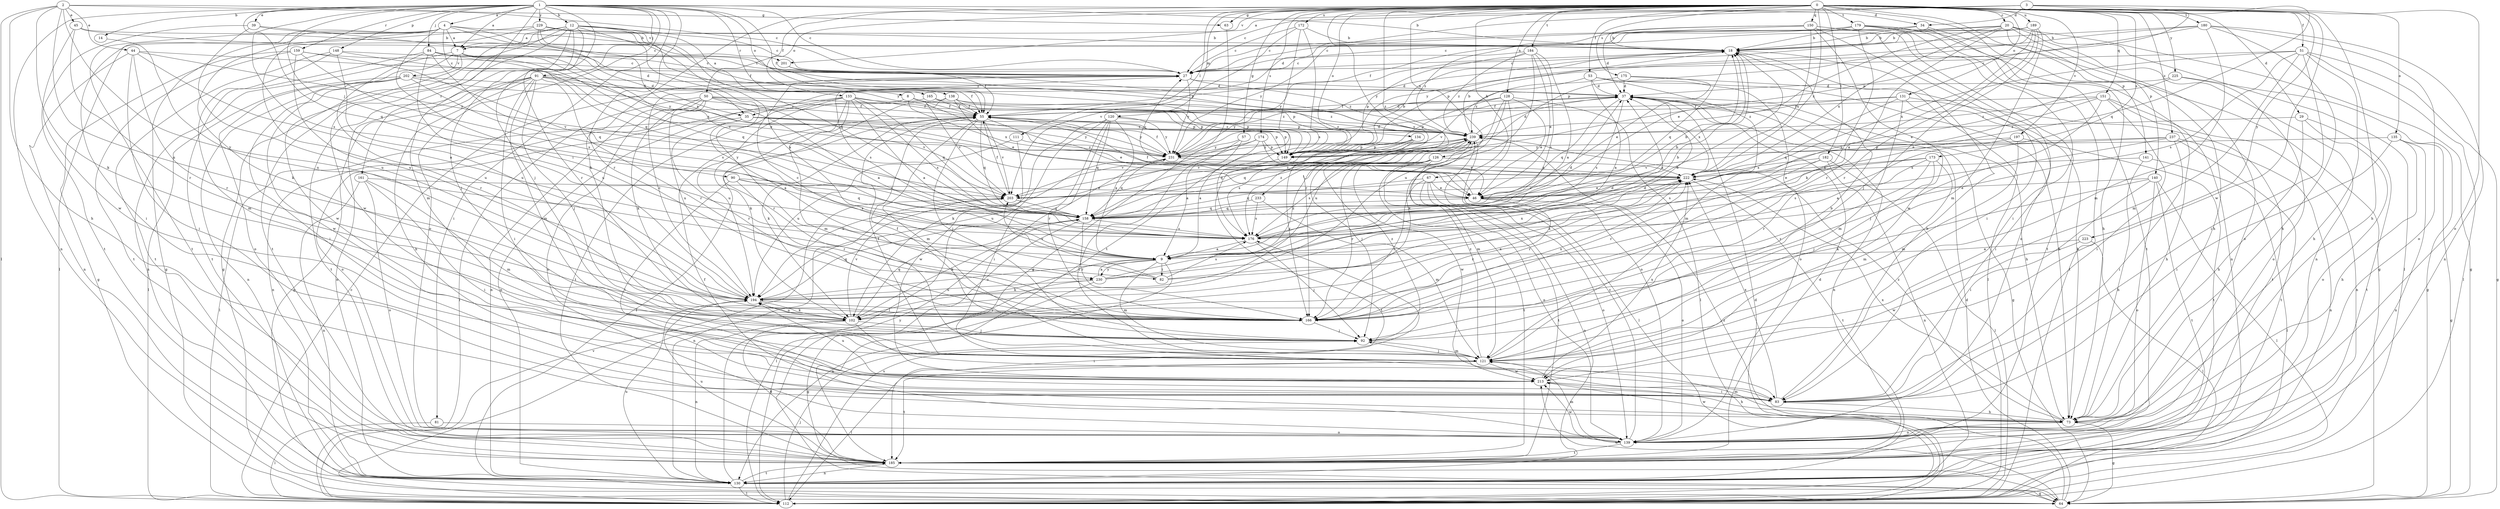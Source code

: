 strict digraph  {
0;
1;
2;
3;
4;
7;
8;
9;
12;
14;
18;
20;
27;
29;
34;
35;
37;
39;
44;
45;
46;
50;
51;
53;
55;
57;
63;
64;
67;
73;
81;
82;
83;
84;
90;
91;
92;
102;
111;
112;
120;
121;
126;
128;
130;
131;
133;
134;
135;
138;
139;
140;
141;
148;
149;
150;
151;
158;
159;
161;
165;
166;
172;
173;
174;
175;
176;
179;
180;
182;
184;
185;
189;
194;
197;
201;
202;
203;
213;
222;
223;
225;
229;
230;
231;
233;
237;
239;
0 -> 20  [label=c];
0 -> 29  [label=d];
0 -> 50  [label=f];
0 -> 51  [label=f];
0 -> 53  [label=f];
0 -> 57  [label=g];
0 -> 63  [label=g];
0 -> 67  [label=h];
0 -> 73  [label=h];
0 -> 102  [label=k];
0 -> 111  [label=l];
0 -> 120  [label=m];
0 -> 126  [label=n];
0 -> 128  [label=n];
0 -> 131  [label=o];
0 -> 133  [label=o];
0 -> 134  [label=o];
0 -> 135  [label=o];
0 -> 140  [label=p];
0 -> 141  [label=p];
0 -> 150  [label=q];
0 -> 151  [label=q];
0 -> 172  [label=s];
0 -> 173  [label=s];
0 -> 174  [label=s];
0 -> 175  [label=s];
0 -> 176  [label=s];
0 -> 179  [label=t];
0 -> 180  [label=t];
0 -> 182  [label=t];
0 -> 184  [label=t];
0 -> 189  [label=u];
0 -> 197  [label=v];
0 -> 201  [label=v];
0 -> 213  [label=w];
0 -> 222  [label=x];
0 -> 223  [label=y];
0 -> 225  [label=y];
0 -> 233  [label=z];
0 -> 237  [label=z];
1 -> 4  [label=a];
1 -> 7  [label=a];
1 -> 12  [label=b];
1 -> 14  [label=b];
1 -> 18  [label=b];
1 -> 27  [label=c];
1 -> 34  [label=d];
1 -> 39  [label=e];
1 -> 55  [label=f];
1 -> 81  [label=i];
1 -> 84  [label=j];
1 -> 90  [label=j];
1 -> 91  [label=j];
1 -> 92  [label=j];
1 -> 130  [label=n];
1 -> 138  [label=o];
1 -> 139  [label=o];
1 -> 148  [label=p];
1 -> 158  [label=q];
1 -> 159  [label=r];
1 -> 161  [label=r];
1 -> 165  [label=r];
1 -> 166  [label=r];
1 -> 176  [label=s];
1 -> 229  [label=y];
2 -> 27  [label=c];
2 -> 44  [label=e];
2 -> 45  [label=e];
2 -> 63  [label=g];
2 -> 73  [label=h];
2 -> 102  [label=k];
2 -> 112  [label=l];
2 -> 194  [label=u];
2 -> 230  [label=y];
3 -> 7  [label=a];
3 -> 27  [label=c];
3 -> 34  [label=d];
3 -> 35  [label=d];
3 -> 139  [label=o];
3 -> 149  [label=p];
3 -> 158  [label=q];
4 -> 7  [label=a];
4 -> 35  [label=d];
4 -> 64  [label=g];
4 -> 82  [label=i];
4 -> 102  [label=k];
4 -> 112  [label=l];
4 -> 149  [label=p];
4 -> 158  [label=q];
4 -> 185  [label=t];
4 -> 201  [label=v];
7 -> 35  [label=d];
7 -> 130  [label=n];
7 -> 139  [label=o];
7 -> 158  [label=q];
7 -> 202  [label=v];
7 -> 203  [label=v];
7 -> 213  [label=w];
8 -> 55  [label=f];
8 -> 130  [label=n];
8 -> 149  [label=p];
8 -> 222  [label=x];
9 -> 18  [label=b];
9 -> 82  [label=i];
9 -> 102  [label=k];
9 -> 121  [label=m];
9 -> 130  [label=n];
9 -> 194  [label=u];
9 -> 222  [label=x];
9 -> 230  [label=y];
12 -> 7  [label=a];
12 -> 8  [label=a];
12 -> 9  [label=a];
12 -> 27  [label=c];
12 -> 64  [label=g];
12 -> 92  [label=j];
12 -> 121  [label=m];
12 -> 158  [label=q];
12 -> 166  [label=r];
12 -> 185  [label=t];
12 -> 213  [label=w];
12 -> 230  [label=y];
14 -> 194  [label=u];
18 -> 27  [label=c];
18 -> 112  [label=l];
18 -> 158  [label=q];
18 -> 231  [label=y];
20 -> 18  [label=b];
20 -> 27  [label=c];
20 -> 46  [label=e];
20 -> 64  [label=g];
20 -> 73  [label=h];
20 -> 112  [label=l];
20 -> 130  [label=n];
20 -> 139  [label=o];
20 -> 166  [label=r];
20 -> 222  [label=x];
27 -> 37  [label=d];
27 -> 176  [label=s];
27 -> 231  [label=y];
27 -> 239  [label=z];
29 -> 73  [label=h];
29 -> 139  [label=o];
29 -> 185  [label=t];
29 -> 239  [label=z];
34 -> 18  [label=b];
34 -> 27  [label=c];
34 -> 64  [label=g];
34 -> 73  [label=h];
35 -> 9  [label=a];
35 -> 112  [label=l];
35 -> 149  [label=p];
35 -> 166  [label=r];
35 -> 231  [label=y];
35 -> 239  [label=z];
37 -> 55  [label=f];
37 -> 64  [label=g];
37 -> 73  [label=h];
37 -> 130  [label=n];
37 -> 158  [label=q];
37 -> 176  [label=s];
37 -> 222  [label=x];
39 -> 18  [label=b];
39 -> 194  [label=u];
39 -> 213  [label=w];
39 -> 239  [label=z];
44 -> 9  [label=a];
44 -> 27  [label=c];
44 -> 83  [label=i];
44 -> 130  [label=n];
44 -> 166  [label=r];
44 -> 231  [label=y];
45 -> 18  [label=b];
45 -> 27  [label=c];
45 -> 166  [label=r];
45 -> 185  [label=t];
46 -> 55  [label=f];
46 -> 139  [label=o];
46 -> 158  [label=q];
46 -> 166  [label=r];
50 -> 9  [label=a];
50 -> 55  [label=f];
50 -> 102  [label=k];
50 -> 112  [label=l];
50 -> 130  [label=n];
50 -> 139  [label=o];
50 -> 149  [label=p];
50 -> 194  [label=u];
50 -> 203  [label=v];
51 -> 27  [label=c];
51 -> 64  [label=g];
51 -> 73  [label=h];
51 -> 83  [label=i];
51 -> 112  [label=l];
51 -> 121  [label=m];
51 -> 176  [label=s];
51 -> 222  [label=x];
53 -> 9  [label=a];
53 -> 37  [label=d];
53 -> 73  [label=h];
53 -> 121  [label=m];
53 -> 139  [label=o];
53 -> 239  [label=z];
55 -> 37  [label=d];
55 -> 46  [label=e];
55 -> 92  [label=j];
55 -> 102  [label=k];
55 -> 121  [label=m];
55 -> 149  [label=p];
55 -> 158  [label=q];
55 -> 203  [label=v];
55 -> 231  [label=y];
55 -> 239  [label=z];
57 -> 9  [label=a];
57 -> 83  [label=i];
57 -> 231  [label=y];
63 -> 64  [label=g];
64 -> 37  [label=d];
64 -> 55  [label=f];
64 -> 213  [label=w];
64 -> 239  [label=z];
67 -> 46  [label=e];
67 -> 130  [label=n];
67 -> 139  [label=o];
67 -> 158  [label=q];
67 -> 166  [label=r];
67 -> 185  [label=t];
73 -> 64  [label=g];
73 -> 121  [label=m];
73 -> 139  [label=o];
73 -> 213  [label=w];
73 -> 222  [label=x];
73 -> 239  [label=z];
81 -> 112  [label=l];
81 -> 139  [label=o];
82 -> 27  [label=c];
82 -> 37  [label=d];
82 -> 176  [label=s];
82 -> 203  [label=v];
82 -> 222  [label=x];
83 -> 18  [label=b];
83 -> 73  [label=h];
83 -> 222  [label=x];
84 -> 27  [label=c];
84 -> 46  [label=e];
84 -> 158  [label=q];
84 -> 166  [label=r];
84 -> 185  [label=t];
84 -> 194  [label=u];
84 -> 222  [label=x];
90 -> 83  [label=i];
90 -> 158  [label=q];
90 -> 166  [label=r];
90 -> 176  [label=s];
90 -> 203  [label=v];
91 -> 37  [label=d];
91 -> 55  [label=f];
91 -> 64  [label=g];
91 -> 73  [label=h];
91 -> 83  [label=i];
91 -> 92  [label=j];
91 -> 121  [label=m];
91 -> 130  [label=n];
91 -> 149  [label=p];
91 -> 166  [label=r];
91 -> 185  [label=t];
92 -> 55  [label=f];
92 -> 121  [label=m];
92 -> 239  [label=z];
102 -> 83  [label=i];
102 -> 92  [label=j];
102 -> 130  [label=n];
102 -> 158  [label=q];
102 -> 185  [label=t];
102 -> 194  [label=u];
102 -> 203  [label=v];
102 -> 222  [label=x];
111 -> 194  [label=u];
111 -> 213  [label=w];
111 -> 231  [label=y];
112 -> 27  [label=c];
112 -> 37  [label=d];
112 -> 92  [label=j];
112 -> 176  [label=s];
112 -> 203  [label=v];
120 -> 9  [label=a];
120 -> 83  [label=i];
120 -> 102  [label=k];
120 -> 112  [label=l];
120 -> 158  [label=q];
120 -> 166  [label=r];
120 -> 231  [label=y];
120 -> 239  [label=z];
121 -> 18  [label=b];
121 -> 55  [label=f];
121 -> 92  [label=j];
121 -> 112  [label=l];
121 -> 185  [label=t];
121 -> 213  [label=w];
121 -> 239  [label=z];
126 -> 139  [label=o];
126 -> 166  [label=r];
126 -> 176  [label=s];
126 -> 185  [label=t];
126 -> 213  [label=w];
126 -> 222  [label=x];
128 -> 46  [label=e];
128 -> 55  [label=f];
128 -> 102  [label=k];
128 -> 112  [label=l];
128 -> 139  [label=o];
128 -> 149  [label=p];
128 -> 194  [label=u];
128 -> 231  [label=y];
130 -> 64  [label=g];
130 -> 112  [label=l];
130 -> 185  [label=t];
130 -> 194  [label=u];
130 -> 231  [label=y];
131 -> 55  [label=f];
131 -> 83  [label=i];
131 -> 121  [label=m];
131 -> 158  [label=q];
131 -> 185  [label=t];
131 -> 239  [label=z];
133 -> 9  [label=a];
133 -> 55  [label=f];
133 -> 102  [label=k];
133 -> 121  [label=m];
133 -> 130  [label=n];
133 -> 149  [label=p];
133 -> 158  [label=q];
133 -> 176  [label=s];
133 -> 185  [label=t];
133 -> 194  [label=u];
134 -> 149  [label=p];
134 -> 158  [label=q];
134 -> 166  [label=r];
134 -> 176  [label=s];
134 -> 203  [label=v];
135 -> 64  [label=g];
135 -> 73  [label=h];
135 -> 83  [label=i];
135 -> 130  [label=n];
135 -> 231  [label=y];
138 -> 46  [label=e];
138 -> 55  [label=f];
138 -> 149  [label=p];
138 -> 166  [label=r];
138 -> 203  [label=v];
138 -> 239  [label=z];
139 -> 55  [label=f];
139 -> 121  [label=m];
139 -> 185  [label=t];
139 -> 213  [label=w];
139 -> 239  [label=z];
140 -> 46  [label=e];
140 -> 83  [label=i];
140 -> 102  [label=k];
140 -> 112  [label=l];
140 -> 139  [label=o];
140 -> 185  [label=t];
141 -> 73  [label=h];
141 -> 112  [label=l];
141 -> 222  [label=x];
148 -> 27  [label=c];
148 -> 121  [label=m];
148 -> 185  [label=t];
148 -> 194  [label=u];
148 -> 231  [label=y];
149 -> 18  [label=b];
149 -> 185  [label=t];
150 -> 18  [label=b];
150 -> 37  [label=d];
150 -> 83  [label=i];
150 -> 139  [label=o];
150 -> 185  [label=t];
150 -> 213  [label=w];
150 -> 222  [label=x];
150 -> 231  [label=y];
151 -> 46  [label=e];
151 -> 55  [label=f];
151 -> 73  [label=h];
151 -> 83  [label=i];
151 -> 92  [label=j];
151 -> 130  [label=n];
151 -> 239  [label=z];
158 -> 18  [label=b];
158 -> 102  [label=k];
158 -> 112  [label=l];
158 -> 166  [label=r];
158 -> 176  [label=s];
158 -> 239  [label=z];
159 -> 27  [label=c];
159 -> 64  [label=g];
159 -> 176  [label=s];
159 -> 185  [label=t];
159 -> 194  [label=u];
159 -> 203  [label=v];
161 -> 46  [label=e];
161 -> 83  [label=i];
161 -> 121  [label=m];
161 -> 130  [label=n];
161 -> 139  [label=o];
165 -> 55  [label=f];
165 -> 139  [label=o];
165 -> 239  [label=z];
166 -> 92  [label=j];
166 -> 222  [label=x];
172 -> 18  [label=b];
172 -> 27  [label=c];
172 -> 176  [label=s];
172 -> 185  [label=t];
172 -> 203  [label=v];
173 -> 46  [label=e];
173 -> 92  [label=j];
173 -> 121  [label=m];
173 -> 166  [label=r];
173 -> 176  [label=s];
173 -> 222  [label=x];
174 -> 9  [label=a];
174 -> 46  [label=e];
174 -> 149  [label=p];
174 -> 194  [label=u];
174 -> 203  [label=v];
175 -> 37  [label=d];
175 -> 46  [label=e];
175 -> 73  [label=h];
175 -> 203  [label=v];
176 -> 9  [label=a];
176 -> 18  [label=b];
176 -> 37  [label=d];
176 -> 92  [label=j];
179 -> 18  [label=b];
179 -> 27  [label=c];
179 -> 83  [label=i];
179 -> 102  [label=k];
179 -> 112  [label=l];
179 -> 130  [label=n];
179 -> 185  [label=t];
179 -> 239  [label=z];
180 -> 18  [label=b];
180 -> 73  [label=h];
180 -> 121  [label=m];
180 -> 130  [label=n];
180 -> 139  [label=o];
180 -> 149  [label=p];
180 -> 231  [label=y];
182 -> 112  [label=l];
182 -> 130  [label=n];
182 -> 166  [label=r];
182 -> 176  [label=s];
182 -> 222  [label=x];
184 -> 9  [label=a];
184 -> 27  [label=c];
184 -> 46  [label=e];
184 -> 149  [label=p];
184 -> 176  [label=s];
184 -> 194  [label=u];
184 -> 239  [label=z];
185 -> 37  [label=d];
185 -> 130  [label=n];
185 -> 194  [label=u];
189 -> 9  [label=a];
189 -> 18  [label=b];
189 -> 55  [label=f];
189 -> 92  [label=j];
189 -> 121  [label=m];
189 -> 149  [label=p];
189 -> 166  [label=r];
189 -> 231  [label=y];
194 -> 27  [label=c];
194 -> 102  [label=k];
194 -> 158  [label=q];
194 -> 166  [label=r];
197 -> 121  [label=m];
197 -> 166  [label=r];
197 -> 185  [label=t];
197 -> 231  [label=y];
201 -> 55  [label=f];
201 -> 166  [label=r];
202 -> 37  [label=d];
202 -> 83  [label=i];
202 -> 112  [label=l];
202 -> 130  [label=n];
202 -> 176  [label=s];
202 -> 213  [label=w];
202 -> 239  [label=z];
203 -> 55  [label=f];
203 -> 130  [label=n];
203 -> 158  [label=q];
203 -> 239  [label=z];
213 -> 73  [label=h];
213 -> 83  [label=i];
213 -> 194  [label=u];
213 -> 222  [label=x];
222 -> 27  [label=c];
222 -> 46  [label=e];
222 -> 166  [label=r];
222 -> 185  [label=t];
222 -> 203  [label=v];
223 -> 9  [label=a];
223 -> 112  [label=l];
223 -> 213  [label=w];
225 -> 37  [label=d];
225 -> 46  [label=e];
225 -> 64  [label=g];
225 -> 139  [label=o];
229 -> 18  [label=b];
229 -> 55  [label=f];
229 -> 83  [label=i];
229 -> 194  [label=u];
229 -> 222  [label=x];
229 -> 231  [label=y];
230 -> 9  [label=a];
230 -> 18  [label=b];
230 -> 37  [label=d];
230 -> 64  [label=g];
230 -> 112  [label=l];
230 -> 194  [label=u];
230 -> 239  [label=z];
231 -> 37  [label=d];
231 -> 55  [label=f];
231 -> 158  [label=q];
231 -> 194  [label=u];
231 -> 222  [label=x];
233 -> 121  [label=m];
233 -> 158  [label=q];
233 -> 176  [label=s];
237 -> 9  [label=a];
237 -> 83  [label=i];
237 -> 130  [label=n];
237 -> 149  [label=p];
237 -> 185  [label=t];
237 -> 203  [label=v];
239 -> 18  [label=b];
239 -> 37  [label=d];
239 -> 92  [label=j];
239 -> 112  [label=l];
239 -> 121  [label=m];
239 -> 149  [label=p];
239 -> 158  [label=q];
239 -> 231  [label=y];
}
